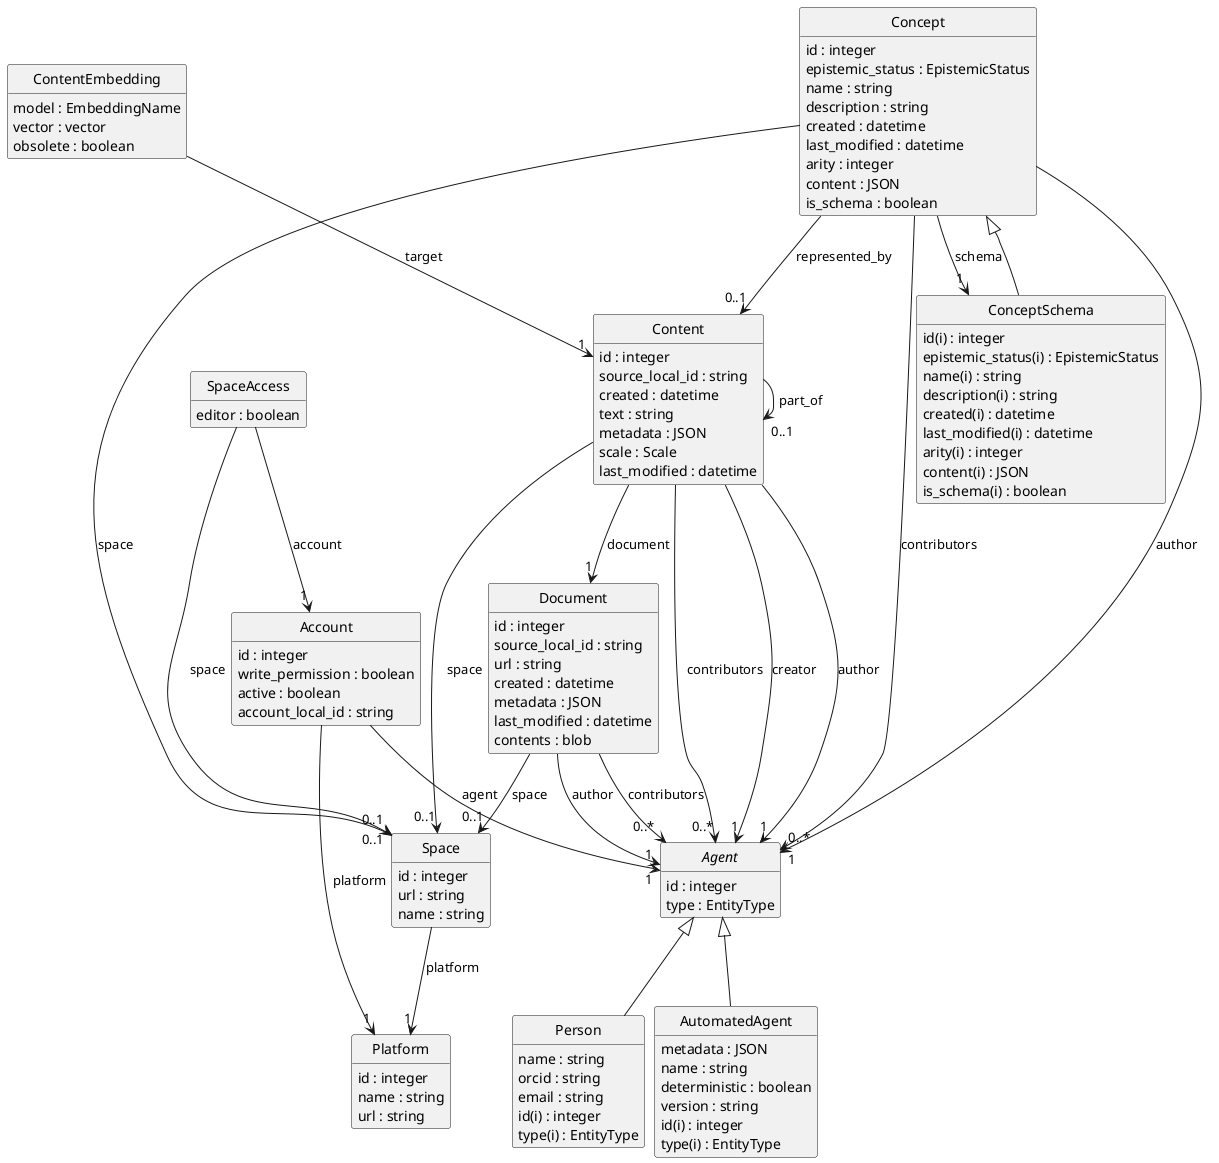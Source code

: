 @startuml
skinparam nodesep 10
hide circle
hide empty members
class "SpaceAccess" [[{An access control entry for a space}]] {
    {field} editor : boolean  
}
class "Account" [[{A user account on a platform}]] {
    {field} id : integer  
    {field} write_permission : boolean  
    {field} active : boolean  
    {field} account_local_id : string  
}
class "Space" [[{A space on a platform representing a community engaged in a conversation}]] {
    {field} id : integer  
    {field} url : string  
    {field} name : string  
}
"SpaceAccess" --> "1" "Account" : "account"
"SpaceAccess" --> "0..1" "Space" : "space"
class "Platform" [[{A data platform where discourse happens}]] {
    {field} id : integer  
    {field} name : string  
    {field} url : string  
}
class "Content" [[{A unit of content}]] {
    {field} id : integer  
    {field} source_local_id : string  
    {field} created : datetime  
    {field} text : string  
    {field} metadata : JSON  
    {field} scale : Scale  
    {field} last_modified : datetime  
}
class "Document" [[{None}]] {
    {field} id : integer  
    {field} source_local_id : string  
    {field} url : string  
    {field} created : datetime  
    {field} metadata : JSON  
    {field} last_modified : datetime  
    {field} contents : blob  
}
class "Concept" [[{An abstract concept, claim or relation}]] {
    {field} id : integer  
    {field} epistemic_status : EpistemicStatus  
    {field} name : string  
    {field} description : string  
    {field} created : datetime  
    {field} last_modified : datetime  
    {field} arity : integer  
    {field} content : JSON  
    {field} is_schema : boolean  
}
"Space" --> "1" "Platform" : "platform"
"Content" --> "0..1" "Space" : "space"
"Document" --> "0..1" "Space" : "space"
"Concept" --> "0..1" "Space" : "space"
"Account" --> "1" "Platform" : "platform"
abstract "Agent" [[{An agent that acts in the system}]] {
    {field} id : integer  
    {field} type : EntityType  
}
"Document" --> "0..*" "Agent" : "contributors"
"Document" --> "1" "Agent" : "author"
"Content" --> "1" "Document" : "document"
class "ContentEmbedding" [[{None}]] {
    {field} model : EmbeddingName  
    {field} vector : vector  
    {field} obsolete : boolean  
}
"ContentEmbedding" --> "1" "Content" : "target"
"Content" --> "0..1" "Content" : "part_of"
"Content" --> "0..*" "Agent" : "contributors"
"Content" --> "1" "Agent" : "creator"
"Content" --> "1" "Agent" : "author"
"Concept" --> "0..1" "Content" : "represented_by"
class "ConceptSchema" [[{None}]] {
    {field} id(i) : integer  
    {field} epistemic_status(i) : EpistemicStatus  
    {field} name(i) : string  
    {field} description(i) : string  
    {field} created(i) : datetime  
    {field} last_modified(i) : datetime  
    {field} arity(i) : integer  
    {field} content(i) : JSON  
    {field} is_schema(i) : boolean  
}
"Concept" --> "1" "ConceptSchema" : "schema"
"Concept" --> "0..*" "Agent" : "contributors"
"Concept" --> "1" "Agent" : "author"
"Concept" ^-- "ConceptSchema"
class "Person" [[{A person using the system}]] {
    {field} name : string  
    {field} orcid : string  
    {field} email : string  
    {field} id(i) : integer  
    {field} type(i) : EntityType  
}
class "AutomatedAgent" [[{An automated agent}]] {
    {field} metadata : JSON  
    {field} name : string  
    {field} deterministic : boolean  
    {field} version : string  
    {field} id(i) : integer  
    {field} type(i) : EntityType  
}
"Account" --> "1" "Agent" : "agent"
"Agent" ^-- "Person"
"Agent" ^-- "AutomatedAgent"
@enduml
